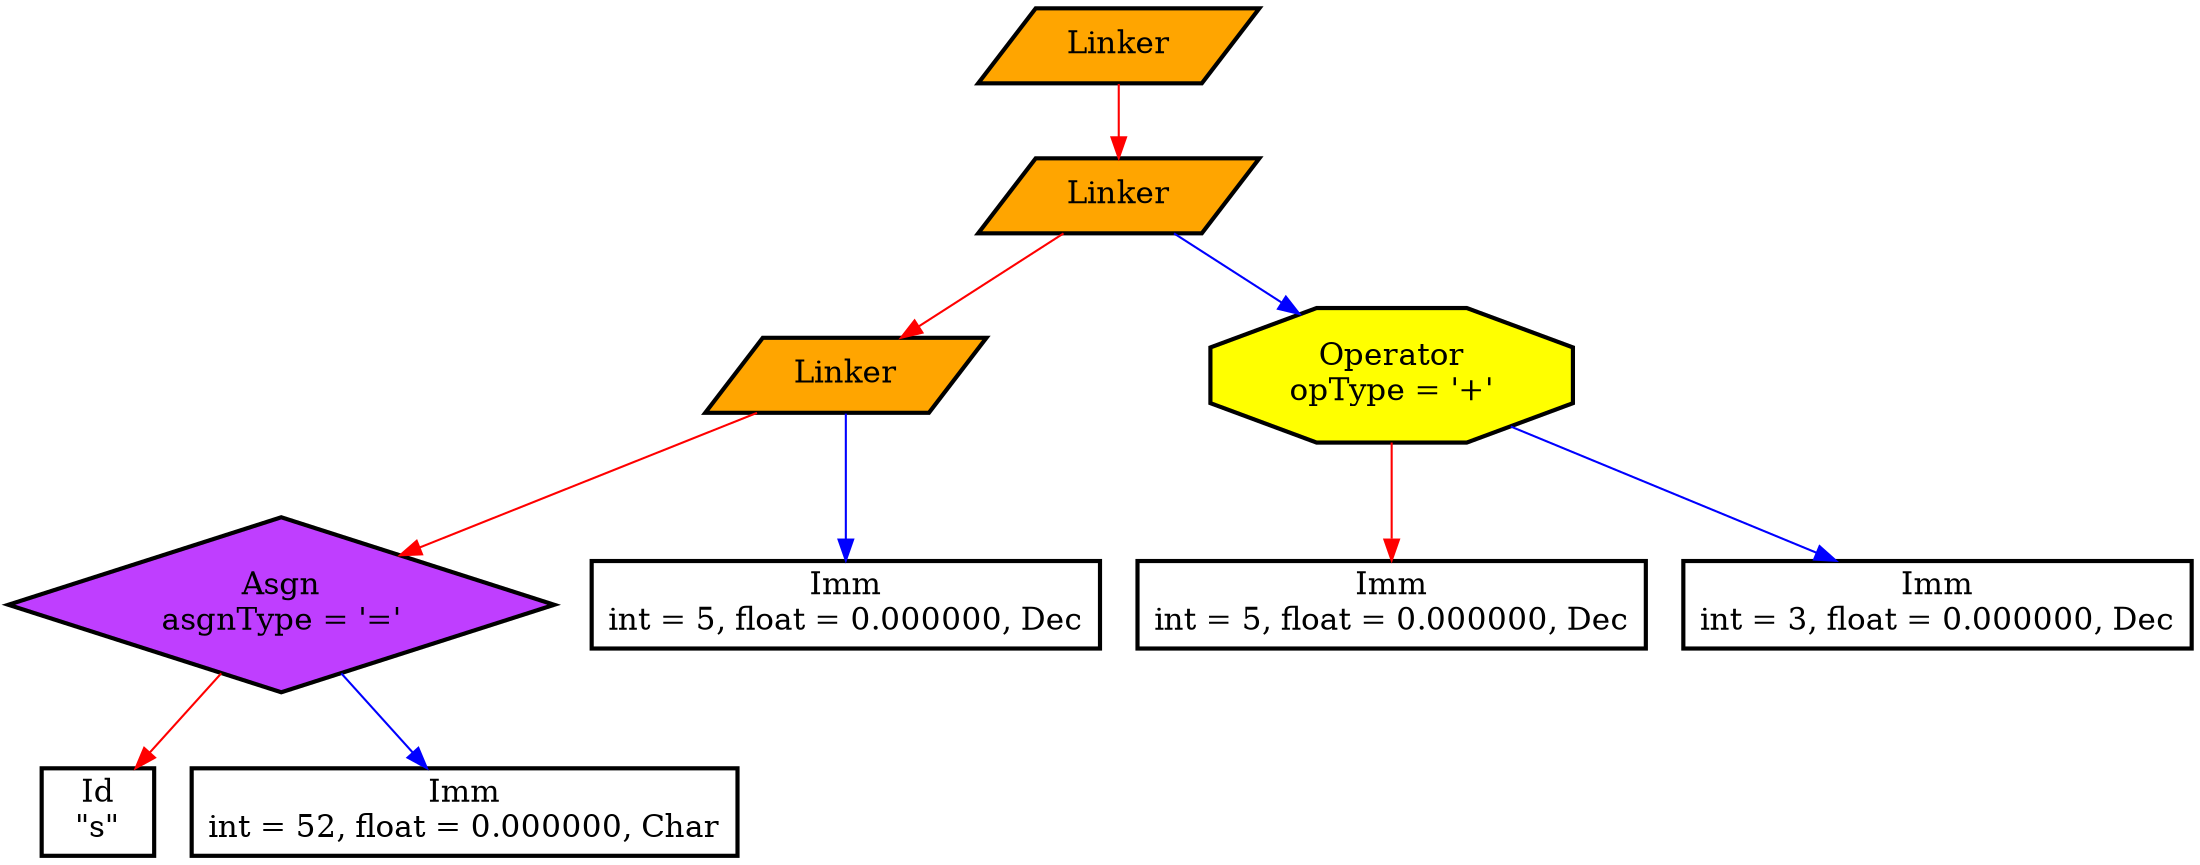 digraph
{
dpi = 300;
v0x55f3de7b1e30[label = "Linker", shape = "parallelogram", fillcolor = "orange", style = "filled, bold", fontsize = 15];
v0x55f3de7b1e30->v0x55f3de7b1c00 [color = "red"]
v0x55f3de7b1c00[label = "Linker", shape = "parallelogram", fillcolor = "orange", style = "filled, bold", fontsize = 15];
v0x55f3de7b1c00->v0x55f3de7b1c30 [color = "red"]
v0x55f3de7b1c30[label = "Linker", shape = "parallelogram", fillcolor = "orange", style = "filled, bold", fontsize = 15];
v0x55f3de7b1c30->v0x55f3de7b1b70 [color = "red"]
v0x55f3de7b1b70[label = "Asgn\nasgnType = '='", shape = "diamond", style = "filled, bold", fillcolor = "darkorchid1", fontsize = 15];
v0x55f3de7b1b70->v0x55f3de7b1b00 [color = "red"]
v0x55f3de7b1b00[label = "Id\n\"s\"", shape = "record", style = "bold", fontsize = 15]; 
v0x55f3de7b1b70->v0x55f3de7b1bc0 [color = "blue"]
v0x55f3de7b1bc0[label = "Imm\nint = 52, float = 0.000000, Char", shape = "record", style = "bold", fontsize = 15];
v0x55f3de7b1c30->v0x55f3de7b1c60 [color = "blue"]
v0x55f3de7b1c60[label = "Imm\nint = 5, float = 0.000000, Dec", shape = "record", style = "bold", fontsize = 15];
v0x55f3de7b1c00->v0x55f3de7b1d30 [color = "blue"]
v0x55f3de7b1d30[label = "Operator\nopType = '+'", shape = "octagon", style = "filled, bold", fillcolor = "yellow", fontsize = 15];
v0x55f3de7b1d30->v0x55f3de7b1cf0 [color = "red"]
v0x55f3de7b1cf0[label = "Imm\nint = 5, float = 0.000000, Dec", shape = "record", style = "bold", fontsize = 15];
v0x55f3de7b1d30->v0x55f3de7b1d60 [color = "blue"]
v0x55f3de7b1d60[label = "Imm\nint = 3, float = 0.000000, Dec", shape = "record", style = "bold", fontsize = 15];
}